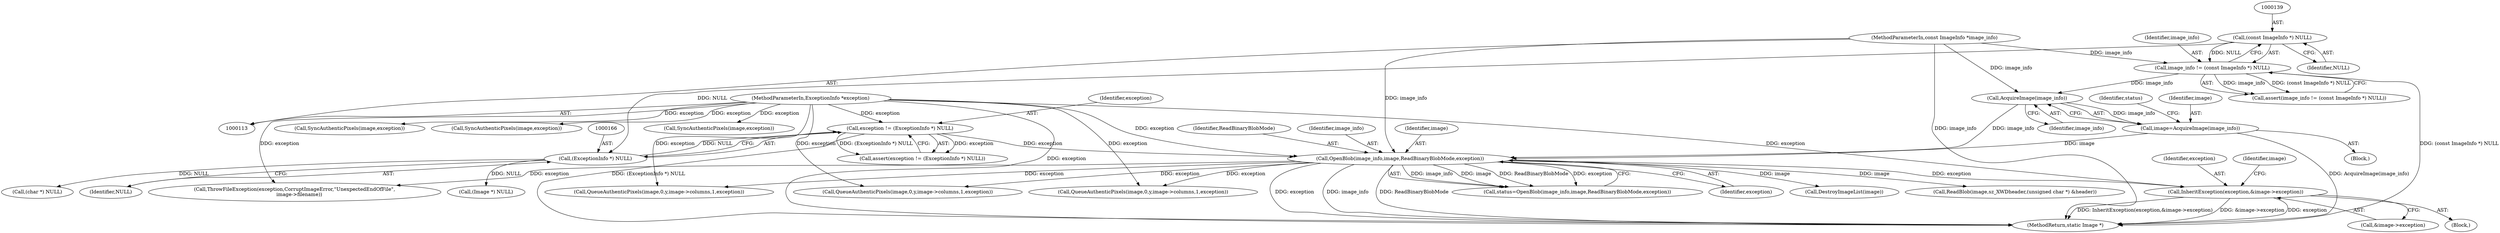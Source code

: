 digraph "0_ImageMagick6_f663dfb8431c97d95682a2b533cca1c8233d21b4@pointer" {
"1001142" [label="(Call,InheritException(exception,&image->exception))"];
"1000180" [label="(Call,OpenBlob(image_info,image,ReadBinaryBlobMode,exception))"];
"1000176" [label="(Call,AcquireImage(image_info))"];
"1000136" [label="(Call,image_info != (const ImageInfo *) NULL)"];
"1000114" [label="(MethodParameterIn,const ImageInfo *image_info)"];
"1000138" [label="(Call,(const ImageInfo *) NULL)"];
"1000174" [label="(Call,image=AcquireImage(image_info))"];
"1000163" [label="(Call,exception != (ExceptionInfo *) NULL)"];
"1000115" [label="(MethodParameterIn,ExceptionInfo *exception)"];
"1000165" [label="(Call,(ExceptionInfo *) NULL)"];
"1001457" [label="(Call,QueueAuthenticPixels(image,0,y,image->columns,1,exception))"];
"1000182" [label="(Identifier,image)"];
"1000137" [label="(Identifier,image_info)"];
"1000177" [label="(Identifier,image_info)"];
"1000162" [label="(Call,assert(exception != (ExceptionInfo *) NULL))"];
"1000178" [label="(Call,status=OpenBlob(image_info,image,ReadBinaryBlobMode,exception))"];
"1000174" [label="(Call,image=AcquireImage(image_info))"];
"1001150" [label="(Identifier,image)"];
"1001707" [label="(Call,QueueAuthenticPixels(image,0,y,image->columns,1,exception))"];
"1000163" [label="(Call,exception != (ExceptionInfo *) NULL)"];
"1001573" [label="(Call,SyncAuthenticPixels(image,exception))"];
"1000184" [label="(Identifier,exception)"];
"1000116" [label="(Block,)"];
"1001773" [label="(Call,SyncAuthenticPixels(image,exception))"];
"1000175" [label="(Identifier,image)"];
"1001115" [label="(Block,)"];
"1000164" [label="(Identifier,exception)"];
"1001142" [label="(Call,InheritException(exception,&image->exception))"];
"1001143" [label="(Identifier,exception)"];
"1000115" [label="(MethodParameterIn,ExceptionInfo *exception)"];
"1001144" [label="(Call,&image->exception)"];
"1000176" [label="(Call,AcquireImage(image_info))"];
"1000140" [label="(Identifier,NULL)"];
"1000165" [label="(Call,(ExceptionInfo *) NULL)"];
"1000383" [label="(Call,(char *) NULL)"];
"1000136" [label="(Call,image_info != (const ImageInfo *) NULL)"];
"1000192" [label="(Call,DestroyImageList(image))"];
"1000183" [label="(Identifier,ReadBinaryBlobMode)"];
"1001840" [label="(MethodReturn,static Image *)"];
"1000180" [label="(Call,OpenBlob(image_info,image,ReadBinaryBlobMode,exception))"];
"1000114" [label="(MethodParameterIn,const ImageInfo *image_info)"];
"1000200" [label="(Call,ReadBlob(image,sz_XWDheader,(unsigned char *) &header))"];
"1000135" [label="(Call,assert(image_info != (const ImageInfo *) NULL))"];
"1000167" [label="(Identifier,NULL)"];
"1001419" [label="(Call,SyncAuthenticPixels(image,exception))"];
"1000195" [label="(Call,(Image *) NULL)"];
"1001826" [label="(Call,ThrowFileException(exception,CorruptImageError,\"UnexpectedEndOfFile\",\n      image->filename))"];
"1000181" [label="(Identifier,image_info)"];
"1001312" [label="(Call,QueueAuthenticPixels(image,0,y,image->columns,1,exception))"];
"1000138" [label="(Call,(const ImageInfo *) NULL)"];
"1000179" [label="(Identifier,status)"];
"1001142" -> "1001115"  [label="AST: "];
"1001142" -> "1001144"  [label="CFG: "];
"1001143" -> "1001142"  [label="AST: "];
"1001144" -> "1001142"  [label="AST: "];
"1001150" -> "1001142"  [label="CFG: "];
"1001142" -> "1001840"  [label="DDG: InheritException(exception,&image->exception)"];
"1001142" -> "1001840"  [label="DDG: &image->exception"];
"1001142" -> "1001840"  [label="DDG: exception"];
"1000180" -> "1001142"  [label="DDG: exception"];
"1000115" -> "1001142"  [label="DDG: exception"];
"1000180" -> "1000178"  [label="AST: "];
"1000180" -> "1000184"  [label="CFG: "];
"1000181" -> "1000180"  [label="AST: "];
"1000182" -> "1000180"  [label="AST: "];
"1000183" -> "1000180"  [label="AST: "];
"1000184" -> "1000180"  [label="AST: "];
"1000178" -> "1000180"  [label="CFG: "];
"1000180" -> "1001840"  [label="DDG: exception"];
"1000180" -> "1001840"  [label="DDG: image_info"];
"1000180" -> "1001840"  [label="DDG: ReadBinaryBlobMode"];
"1000180" -> "1000178"  [label="DDG: image_info"];
"1000180" -> "1000178"  [label="DDG: image"];
"1000180" -> "1000178"  [label="DDG: ReadBinaryBlobMode"];
"1000180" -> "1000178"  [label="DDG: exception"];
"1000176" -> "1000180"  [label="DDG: image_info"];
"1000114" -> "1000180"  [label="DDG: image_info"];
"1000174" -> "1000180"  [label="DDG: image"];
"1000163" -> "1000180"  [label="DDG: exception"];
"1000115" -> "1000180"  [label="DDG: exception"];
"1000180" -> "1000192"  [label="DDG: image"];
"1000180" -> "1000200"  [label="DDG: image"];
"1000180" -> "1001312"  [label="DDG: exception"];
"1000180" -> "1001457"  [label="DDG: exception"];
"1000180" -> "1001707"  [label="DDG: exception"];
"1000180" -> "1001826"  [label="DDG: exception"];
"1000176" -> "1000174"  [label="AST: "];
"1000176" -> "1000177"  [label="CFG: "];
"1000177" -> "1000176"  [label="AST: "];
"1000174" -> "1000176"  [label="CFG: "];
"1000176" -> "1000174"  [label="DDG: image_info"];
"1000136" -> "1000176"  [label="DDG: image_info"];
"1000114" -> "1000176"  [label="DDG: image_info"];
"1000136" -> "1000135"  [label="AST: "];
"1000136" -> "1000138"  [label="CFG: "];
"1000137" -> "1000136"  [label="AST: "];
"1000138" -> "1000136"  [label="AST: "];
"1000135" -> "1000136"  [label="CFG: "];
"1000136" -> "1001840"  [label="DDG: (const ImageInfo *) NULL"];
"1000136" -> "1000135"  [label="DDG: image_info"];
"1000136" -> "1000135"  [label="DDG: (const ImageInfo *) NULL"];
"1000114" -> "1000136"  [label="DDG: image_info"];
"1000138" -> "1000136"  [label="DDG: NULL"];
"1000114" -> "1000113"  [label="AST: "];
"1000114" -> "1001840"  [label="DDG: image_info"];
"1000138" -> "1000140"  [label="CFG: "];
"1000139" -> "1000138"  [label="AST: "];
"1000140" -> "1000138"  [label="AST: "];
"1000138" -> "1000165"  [label="DDG: NULL"];
"1000174" -> "1000116"  [label="AST: "];
"1000175" -> "1000174"  [label="AST: "];
"1000179" -> "1000174"  [label="CFG: "];
"1000174" -> "1001840"  [label="DDG: AcquireImage(image_info)"];
"1000163" -> "1000162"  [label="AST: "];
"1000163" -> "1000165"  [label="CFG: "];
"1000164" -> "1000163"  [label="AST: "];
"1000165" -> "1000163"  [label="AST: "];
"1000162" -> "1000163"  [label="CFG: "];
"1000163" -> "1001840"  [label="DDG: (ExceptionInfo *) NULL"];
"1000163" -> "1000162"  [label="DDG: exception"];
"1000163" -> "1000162"  [label="DDG: (ExceptionInfo *) NULL"];
"1000115" -> "1000163"  [label="DDG: exception"];
"1000165" -> "1000163"  [label="DDG: NULL"];
"1000115" -> "1000113"  [label="AST: "];
"1000115" -> "1001840"  [label="DDG: exception"];
"1000115" -> "1001312"  [label="DDG: exception"];
"1000115" -> "1001419"  [label="DDG: exception"];
"1000115" -> "1001457"  [label="DDG: exception"];
"1000115" -> "1001573"  [label="DDG: exception"];
"1000115" -> "1001707"  [label="DDG: exception"];
"1000115" -> "1001773"  [label="DDG: exception"];
"1000115" -> "1001826"  [label="DDG: exception"];
"1000165" -> "1000167"  [label="CFG: "];
"1000166" -> "1000165"  [label="AST: "];
"1000167" -> "1000165"  [label="AST: "];
"1000165" -> "1000195"  [label="DDG: NULL"];
"1000165" -> "1000383"  [label="DDG: NULL"];
}
